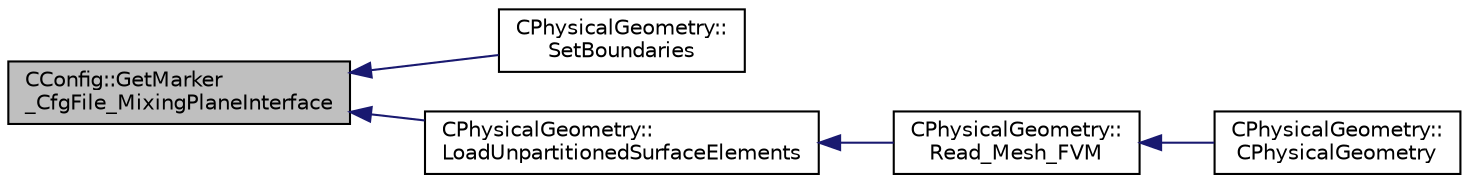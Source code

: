 digraph "CConfig::GetMarker_CfgFile_MixingPlaneInterface"
{
  edge [fontname="Helvetica",fontsize="10",labelfontname="Helvetica",labelfontsize="10"];
  node [fontname="Helvetica",fontsize="10",shape=record];
  rankdir="LR";
  Node7196 [label="CConfig::GetMarker\l_CfgFile_MixingPlaneInterface",height=0.2,width=0.4,color="black", fillcolor="grey75", style="filled", fontcolor="black"];
  Node7196 -> Node7197 [dir="back",color="midnightblue",fontsize="10",style="solid",fontname="Helvetica"];
  Node7197 [label="CPhysicalGeometry::\lSetBoundaries",height=0.2,width=0.4,color="black", fillcolor="white", style="filled",URL="$class_c_physical_geometry.html#a1350e4d05928db566e3d14fa5dc2587a",tooltip="Set the send receive boundaries of the grid. "];
  Node7196 -> Node7198 [dir="back",color="midnightblue",fontsize="10",style="solid",fontname="Helvetica"];
  Node7198 [label="CPhysicalGeometry::\lLoadUnpartitionedSurfaceElements",height=0.2,width=0.4,color="black", fillcolor="white", style="filled",URL="$class_c_physical_geometry.html#a23692062ec01893ef6b5ae53fcbbf022",tooltip="Loads the boundary elements (markers) from the mesh reader object into the primal element data struct..."];
  Node7198 -> Node7199 [dir="back",color="midnightblue",fontsize="10",style="solid",fontname="Helvetica"];
  Node7199 [label="CPhysicalGeometry::\lRead_Mesh_FVM",height=0.2,width=0.4,color="black", fillcolor="white", style="filled",URL="$class_c_physical_geometry.html#ad4096218a43c6a5ec4c56576c0c30e5b",tooltip="Reads the geometry of the grid and adjust the boundary conditions with the configuration file in para..."];
  Node7199 -> Node7200 [dir="back",color="midnightblue",fontsize="10",style="solid",fontname="Helvetica"];
  Node7200 [label="CPhysicalGeometry::\lCPhysicalGeometry",height=0.2,width=0.4,color="black", fillcolor="white", style="filled",URL="$class_c_physical_geometry.html#a075a737b341a64de5463ddd41096692e",tooltip="Reads the geometry of the grid and adjust the boundary conditions with the configuration file..."];
}
